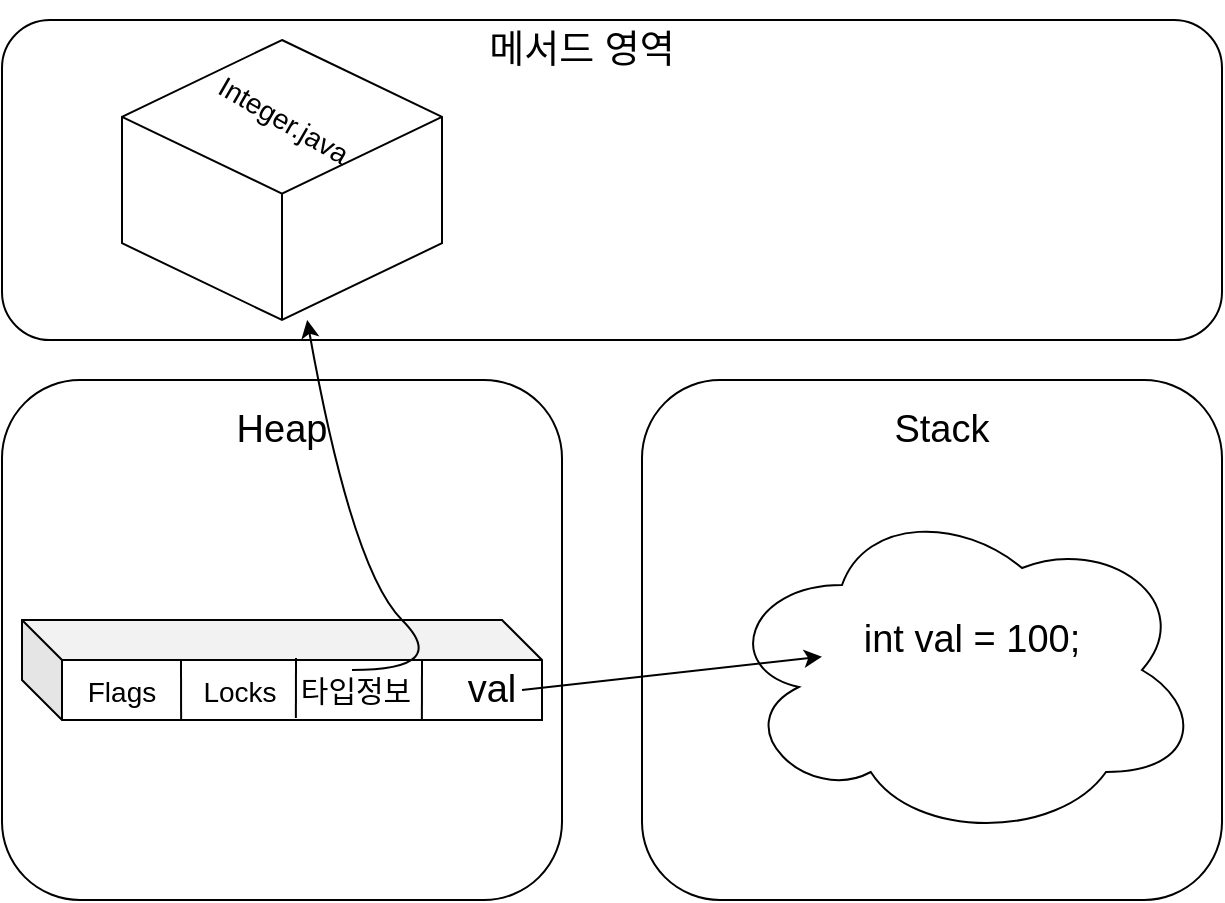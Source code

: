 <mxfile version="20.7.4" type="device"><diagram id="uRMO8613Q_yi6X3jIzJJ" name="Page-1"><mxGraphModel dx="749" dy="663" grid="1" gridSize="10" guides="1" tooltips="1" connect="1" arrows="1" fold="1" page="1" pageScale="1" pageWidth="3300" pageHeight="4681" math="0" shadow="0"><root><mxCell id="0"/><mxCell id="1" parent="0"/><mxCell id="g8-YxrMJG3JguhSnNJ1O-1" value="" style="rounded=1;whiteSpace=wrap;html=1;" vertex="1" parent="1"><mxGeometry x="130" y="110" width="610" height="160" as="geometry"/></mxCell><mxCell id="g8-YxrMJG3JguhSnNJ1O-2" value="" style="rounded=1;whiteSpace=wrap;html=1;" vertex="1" parent="1"><mxGeometry x="130" y="290" width="280" height="260" as="geometry"/></mxCell><mxCell id="g8-YxrMJG3JguhSnNJ1O-3" value="" style="rounded=1;whiteSpace=wrap;html=1;" vertex="1" parent="1"><mxGeometry x="450" y="290" width="290" height="260" as="geometry"/></mxCell><mxCell id="g8-YxrMJG3JguhSnNJ1O-4" value="&lt;font style=&quot;font-size: 19px;&quot;&gt;메서드 영역&lt;/font&gt;" style="text;html=1;strokeColor=none;fillColor=none;align=center;verticalAlign=middle;whiteSpace=wrap;rounded=0;" vertex="1" parent="1"><mxGeometry x="340" y="100" width="160" height="50" as="geometry"/></mxCell><mxCell id="g8-YxrMJG3JguhSnNJ1O-5" value="&lt;span style=&quot;font-size: 19px;&quot;&gt;Heap&lt;/span&gt;" style="text;html=1;strokeColor=none;fillColor=none;align=center;verticalAlign=middle;whiteSpace=wrap;rounded=0;" vertex="1" parent="1"><mxGeometry x="190" y="290" width="160" height="50" as="geometry"/></mxCell><mxCell id="g8-YxrMJG3JguhSnNJ1O-6" value="&lt;font style=&quot;font-size: 19px;&quot;&gt;Stack&lt;/font&gt;" style="text;html=1;strokeColor=none;fillColor=none;align=center;verticalAlign=middle;whiteSpace=wrap;rounded=0;" vertex="1" parent="1"><mxGeometry x="520" y="290" width="160" height="50" as="geometry"/></mxCell><mxCell id="g8-YxrMJG3JguhSnNJ1O-7" value="" style="html=1;shape=mxgraph.basic.isocube;isoAngle=15;fontSize=19;" vertex="1" parent="1"><mxGeometry x="190" y="120" width="160" height="140" as="geometry"/></mxCell><mxCell id="g8-YxrMJG3JguhSnNJ1O-8" value="" style="shape=cube;whiteSpace=wrap;html=1;boundedLbl=1;backgroundOutline=1;darkOpacity=0.05;darkOpacity2=0.1;fontSize=19;" vertex="1" parent="1"><mxGeometry x="140" y="410" width="260" height="50" as="geometry"/></mxCell><mxCell id="g8-YxrMJG3JguhSnNJ1O-9" value="" style="ellipse;shape=cloud;whiteSpace=wrap;html=1;fontSize=19;" vertex="1" parent="1"><mxGeometry x="490" y="350" width="240" height="170" as="geometry"/></mxCell><mxCell id="g8-YxrMJG3JguhSnNJ1O-10" value="int val = 100;" style="text;html=1;strokeColor=none;fillColor=none;align=center;verticalAlign=middle;whiteSpace=wrap;rounded=0;fontSize=19;" vertex="1" parent="1"><mxGeometry x="540" y="397.5" width="150" height="45" as="geometry"/></mxCell><mxCell id="g8-YxrMJG3JguhSnNJ1O-13" value="" style="endArrow=none;html=1;rounded=0;fontSize=19;exitX=0.769;exitY=1;exitDx=0;exitDy=0;exitPerimeter=0;" edge="1" parent="1" source="g8-YxrMJG3JguhSnNJ1O-8"><mxGeometry width="50" height="50" relative="1" as="geometry"><mxPoint x="290" y="480" as="sourcePoint"/><mxPoint x="340" y="430" as="targetPoint"/></mxGeometry></mxCell><mxCell id="g8-YxrMJG3JguhSnNJ1O-14" value="val" style="text;html=1;strokeColor=none;fillColor=none;align=center;verticalAlign=middle;whiteSpace=wrap;rounded=0;fontSize=19;" vertex="1" parent="1"><mxGeometry x="350" y="430" width="50" height="30" as="geometry"/></mxCell><mxCell id="g8-YxrMJG3JguhSnNJ1O-16" value="" style="endArrow=classic;html=1;rounded=0;fontSize=19;" edge="1" parent="1" target="g8-YxrMJG3JguhSnNJ1O-10"><mxGeometry width="50" height="50" relative="1" as="geometry"><mxPoint x="390" y="445" as="sourcePoint"/><mxPoint x="440" y="395" as="targetPoint"/></mxGeometry></mxCell><mxCell id="g8-YxrMJG3JguhSnNJ1O-19" value="" style="endArrow=none;html=1;rounded=0;fontSize=19;exitX=0.769;exitY=1;exitDx=0;exitDy=0;exitPerimeter=0;" edge="1" parent="1"><mxGeometry width="50" height="50" relative="1" as="geometry"><mxPoint x="276.94" y="459" as="sourcePoint"/><mxPoint x="277" y="429" as="targetPoint"/></mxGeometry></mxCell><mxCell id="g8-YxrMJG3JguhSnNJ1O-20" value="&lt;font style=&quot;font-size: 15px;&quot;&gt;타입정보&lt;/font&gt;" style="text;html=1;strokeColor=none;fillColor=none;align=center;verticalAlign=middle;whiteSpace=wrap;rounded=0;fontSize=19;" vertex="1" parent="1"><mxGeometry x="277" y="430" width="60" height="30" as="geometry"/></mxCell><mxCell id="g8-YxrMJG3JguhSnNJ1O-22" value="&lt;font style=&quot;font-size: 14px;&quot;&gt;Integer.java&lt;/font&gt;" style="text;html=1;strokeColor=none;fillColor=none;align=center;verticalAlign=middle;whiteSpace=wrap;rounded=0;fontSize=15;rotation=30;" vertex="1" parent="1"><mxGeometry x="219.5" y="134" width="103" height="50" as="geometry"/></mxCell><mxCell id="g8-YxrMJG3JguhSnNJ1O-23" value="" style="curved=1;endArrow=classic;html=1;rounded=0;fontSize=14;" edge="1" parent="1" target="g8-YxrMJG3JguhSnNJ1O-7"><mxGeometry width="50" height="50" relative="1" as="geometry"><mxPoint x="305" y="435" as="sourcePoint"/><mxPoint x="286.053" y="265" as="targetPoint"/><Array as="points"><mxPoint x="355" y="435"/><mxPoint x="305" y="385"/></Array></mxGeometry></mxCell><mxCell id="g8-YxrMJG3JguhSnNJ1O-27" value="" style="endArrow=none;html=1;rounded=0;fontSize=14;exitX=0.306;exitY=1;exitDx=0;exitDy=0;exitPerimeter=0;" edge="1" parent="1" source="g8-YxrMJG3JguhSnNJ1O-8"><mxGeometry width="50" height="50" relative="1" as="geometry"><mxPoint x="169.5" y="480" as="sourcePoint"/><mxPoint x="219.5" y="430" as="targetPoint"/></mxGeometry></mxCell><mxCell id="g8-YxrMJG3JguhSnNJ1O-28" value="Flags" style="text;html=1;strokeColor=none;fillColor=none;align=center;verticalAlign=middle;whiteSpace=wrap;rounded=0;fontSize=14;" vertex="1" parent="1"><mxGeometry x="160" y="431" width="60" height="30" as="geometry"/></mxCell><mxCell id="g8-YxrMJG3JguhSnNJ1O-29" value="Locks" style="text;html=1;strokeColor=none;fillColor=none;align=center;verticalAlign=middle;whiteSpace=wrap;rounded=0;fontSize=14;" vertex="1" parent="1"><mxGeometry x="219" y="431" width="60" height="30" as="geometry"/></mxCell></root></mxGraphModel></diagram></mxfile>